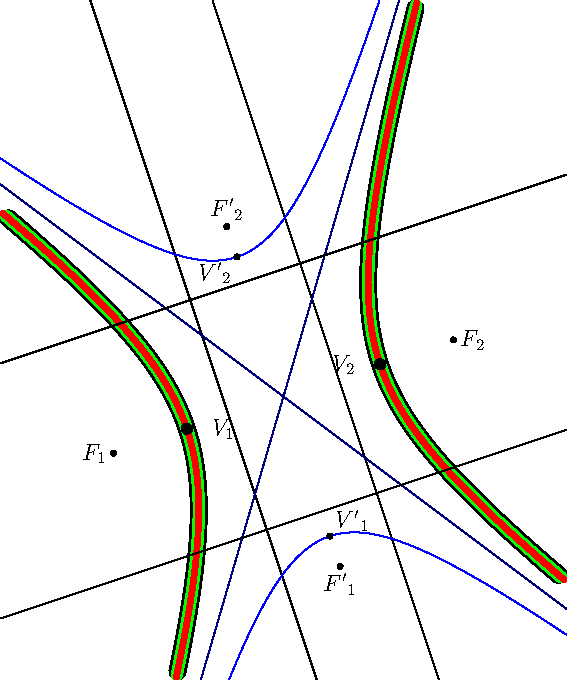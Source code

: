 import geometry;
size(10cm,0);

// currentcoordsys=cartesiansystem((2,1),i=(1,0.5),j=(-0.25,.75));
// show(currentcoordsys);

point F1=(1,0);
point F2=(4,1);
dot("$F_1$",F1,W);
dot("$F_2$",F2);

// Enlarge the bounding box of the current picture
draw(box((0,-2), (5,4)), invisible);

/*<asyxml><view file="modules/geometry.asy" type="hyperbola" signature="hyperbola(point,point,real,bool)"/></asyxml>*/
hyperbola h=hyperbola(F1, F2, 0.9);
draw(h, linewidth(3mm));
draw(h.A1, grey);
draw(h.A2, grey);
draw(h.D1);
draw(h.D2);

/*<asyxml><view file="modules/geometry.asy" type="hyperbola" signature="hyperbola(point,real,real,real)"/></asyxml>*/
draw(hyperbola(h.C, h.a, h.b, h.angle), 2mm+green);

/*<asyxml><view file="modules/geometry.asy" type="hyperbola" signature="hyperbola(bqe)"/></asyxml>*/
draw(hyperbola(equation(h)), 1mm+red);

/*<asyxml><view file="modules/geometry.asy" type="hyperbola" signature="conj(hyperbola)"/></asyxml>*/
hyperbola ch=conj(h);
draw(ch, blue);
draw(ch.A1, 0.5blue);
draw(ch.A2, 0.5blue);
draw(ch.D1);
draw(ch.D2);
dot("${V'}_1$", ch.V1, NE);
dot("${V'}_2$", ch.V2, SW);
dot("${F'}_1$", ch.F1, S);
dot("${F'}_2$", ch.F2, N);

dot("$V_1$", h.V1, 2E, linewidth(2mm));
dot("$V_2$", h.V2, 2W, linewidth(2mm));
